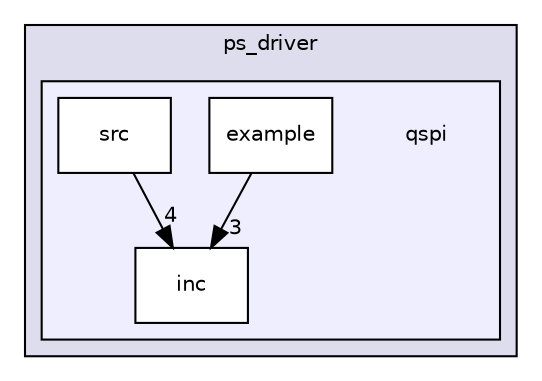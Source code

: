 digraph "fpsoc/driver/ps_driver/qspi" {
  compound=true
  node [ fontsize="10", fontname="Helvetica"];
  edge [ labelfontsize="10", labelfontname="Helvetica"];
  subgraph clusterdir_a142bca7253ca5dd8b1ad96ffc0e37e7 {
    graph [ bgcolor="#ddddee", pencolor="black", label="ps_driver" fontname="Helvetica", fontsize="10", URL="dir_a142bca7253ca5dd8b1ad96ffc0e37e7.html"]
  subgraph clusterdir_b5a69772890edcf3614427a24e64fdda {
    graph [ bgcolor="#eeeeff", pencolor="black", label="" URL="dir_b5a69772890edcf3614427a24e64fdda.html"];
    dir_b5a69772890edcf3614427a24e64fdda [shape=plaintext label="qspi"];
    dir_5fead9984ef70401bb9f00e37c6a0450 [shape=box label="example" color="black" fillcolor="white" style="filled" URL="dir_5fead9984ef70401bb9f00e37c6a0450.html"];
    dir_2d671e2f2a14c4672409eed09d34b1da [shape=box label="inc" color="black" fillcolor="white" style="filled" URL="dir_2d671e2f2a14c4672409eed09d34b1da.html"];
    dir_5006e3e06c235381a419727480df3b7e [shape=box label="src" color="black" fillcolor="white" style="filled" URL="dir_5006e3e06c235381a419727480df3b7e.html"];
  }
  }
  dir_5006e3e06c235381a419727480df3b7e->dir_2d671e2f2a14c4672409eed09d34b1da [headlabel="4", labeldistance=1.5 headhref="dir_000006_000005.html"];
  dir_5fead9984ef70401bb9f00e37c6a0450->dir_2d671e2f2a14c4672409eed09d34b1da [headlabel="3", labeldistance=1.5 headhref="dir_000004_000005.html"];
}
